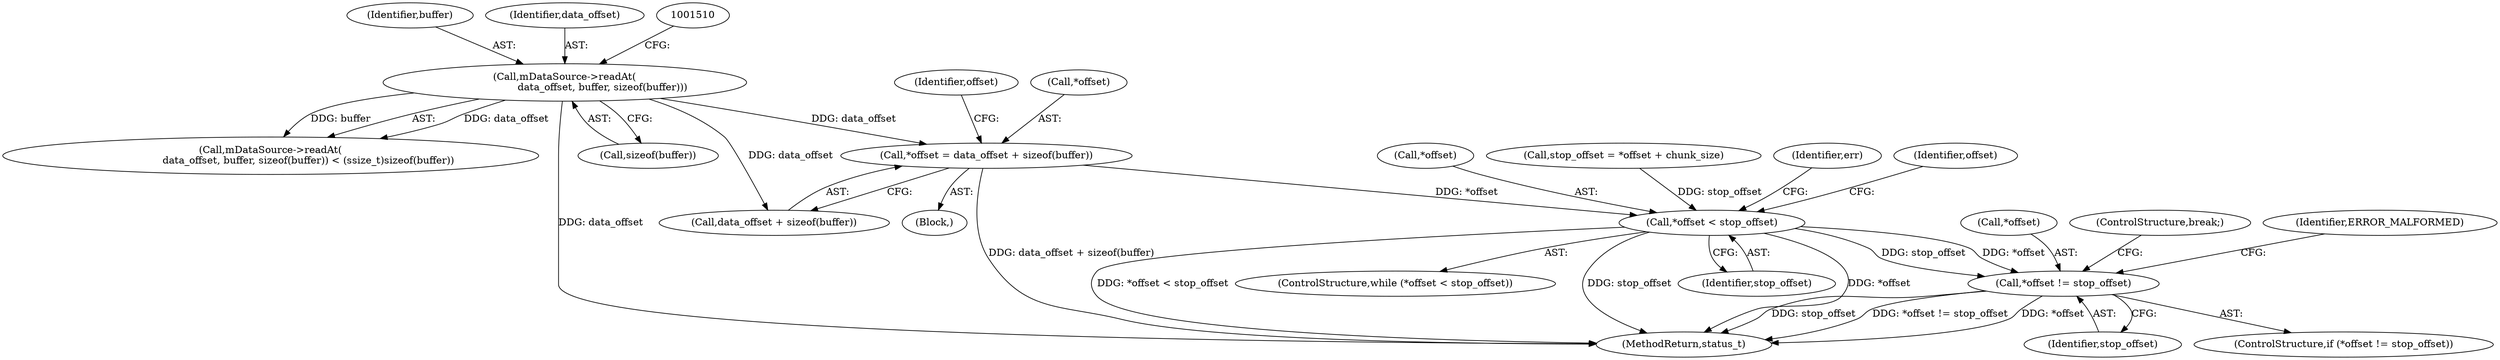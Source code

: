 digraph "0_Android_6fe85f7e15203e48df2cc3e8e1c4bc6ad49dc968@API" {
"1001588" [label="(Call,*offset = data_offset + sizeof(buffer))"];
"1001504" [label="(Call,mDataSource->readAt(\n                        data_offset, buffer, sizeof(buffer)))"];
"1001596" [label="(Call,*offset < stop_offset)"];
"1001617" [label="(Call,*offset != stop_offset)"];
"1001506" [label="(Identifier,buffer)"];
"1001504" [label="(Call,mDataSource->readAt(\n                        data_offset, buffer, sizeof(buffer)))"];
"1001490" [label="(Block,)"];
"1001597" [label="(Call,*offset)"];
"1002927" [label="(MethodReturn,status_t)"];
"1001620" [label="(Identifier,stop_offset)"];
"1001618" [label="(Call,*offset)"];
"1001505" [label="(Identifier,data_offset)"];
"1001507" [label="(Call,sizeof(buffer))"];
"1001598" [label="(Identifier,offset)"];
"1001616" [label="(ControlStructure,if (*offset != stop_offset))"];
"1001582" [label="(Call,stop_offset = *offset + chunk_size)"];
"1001599" [label="(Identifier,stop_offset)"];
"1001617" [label="(Call,*offset != stop_offset)"];
"1001603" [label="(Identifier,err)"];
"1001589" [label="(Call,*offset)"];
"1001595" [label="(ControlStructure,while (*offset < stop_offset))"];
"1001624" [label="(ControlStructure,break;)"];
"1001588" [label="(Call,*offset = data_offset + sizeof(buffer))"];
"1001591" [label="(Call,data_offset + sizeof(buffer))"];
"1001619" [label="(Identifier,offset)"];
"1001503" [label="(Call,mDataSource->readAt(\n                        data_offset, buffer, sizeof(buffer)) < (ssize_t)sizeof(buffer))"];
"1001596" [label="(Call,*offset < stop_offset)"];
"1001623" [label="(Identifier,ERROR_MALFORMED)"];
"1001588" -> "1001490"  [label="AST: "];
"1001588" -> "1001591"  [label="CFG: "];
"1001589" -> "1001588"  [label="AST: "];
"1001591" -> "1001588"  [label="AST: "];
"1001598" -> "1001588"  [label="CFG: "];
"1001588" -> "1002927"  [label="DDG: data_offset + sizeof(buffer)"];
"1001504" -> "1001588"  [label="DDG: data_offset"];
"1001588" -> "1001596"  [label="DDG: *offset"];
"1001504" -> "1001503"  [label="AST: "];
"1001504" -> "1001507"  [label="CFG: "];
"1001505" -> "1001504"  [label="AST: "];
"1001506" -> "1001504"  [label="AST: "];
"1001507" -> "1001504"  [label="AST: "];
"1001510" -> "1001504"  [label="CFG: "];
"1001504" -> "1002927"  [label="DDG: data_offset"];
"1001504" -> "1001503"  [label="DDG: data_offset"];
"1001504" -> "1001503"  [label="DDG: buffer"];
"1001504" -> "1001591"  [label="DDG: data_offset"];
"1001596" -> "1001595"  [label="AST: "];
"1001596" -> "1001599"  [label="CFG: "];
"1001597" -> "1001596"  [label="AST: "];
"1001599" -> "1001596"  [label="AST: "];
"1001603" -> "1001596"  [label="CFG: "];
"1001619" -> "1001596"  [label="CFG: "];
"1001596" -> "1002927"  [label="DDG: stop_offset"];
"1001596" -> "1002927"  [label="DDG: *offset"];
"1001596" -> "1002927"  [label="DDG: *offset < stop_offset"];
"1001582" -> "1001596"  [label="DDG: stop_offset"];
"1001596" -> "1001617"  [label="DDG: *offset"];
"1001596" -> "1001617"  [label="DDG: stop_offset"];
"1001617" -> "1001616"  [label="AST: "];
"1001617" -> "1001620"  [label="CFG: "];
"1001618" -> "1001617"  [label="AST: "];
"1001620" -> "1001617"  [label="AST: "];
"1001623" -> "1001617"  [label="CFG: "];
"1001624" -> "1001617"  [label="CFG: "];
"1001617" -> "1002927"  [label="DDG: stop_offset"];
"1001617" -> "1002927"  [label="DDG: *offset != stop_offset"];
"1001617" -> "1002927"  [label="DDG: *offset"];
}

